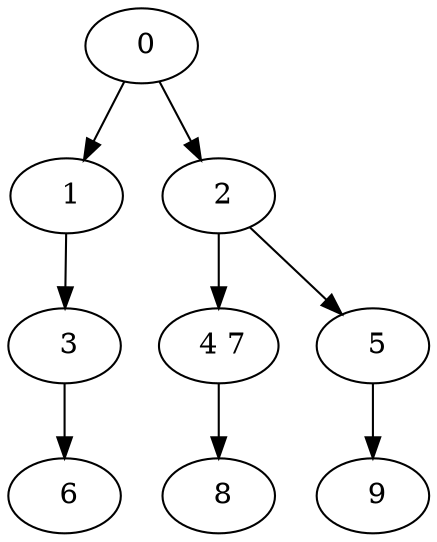 digraph mytree {
" 0" -> " 1";
" 0" -> " 2";
" 1" -> " 3";
" 2" -> " 4 7";
" 2" -> " 5";
" 3" -> " 6";
" 4 7" -> " 8";
" 5" -> " 9";
" 6";
" 8";
" 9";
}
